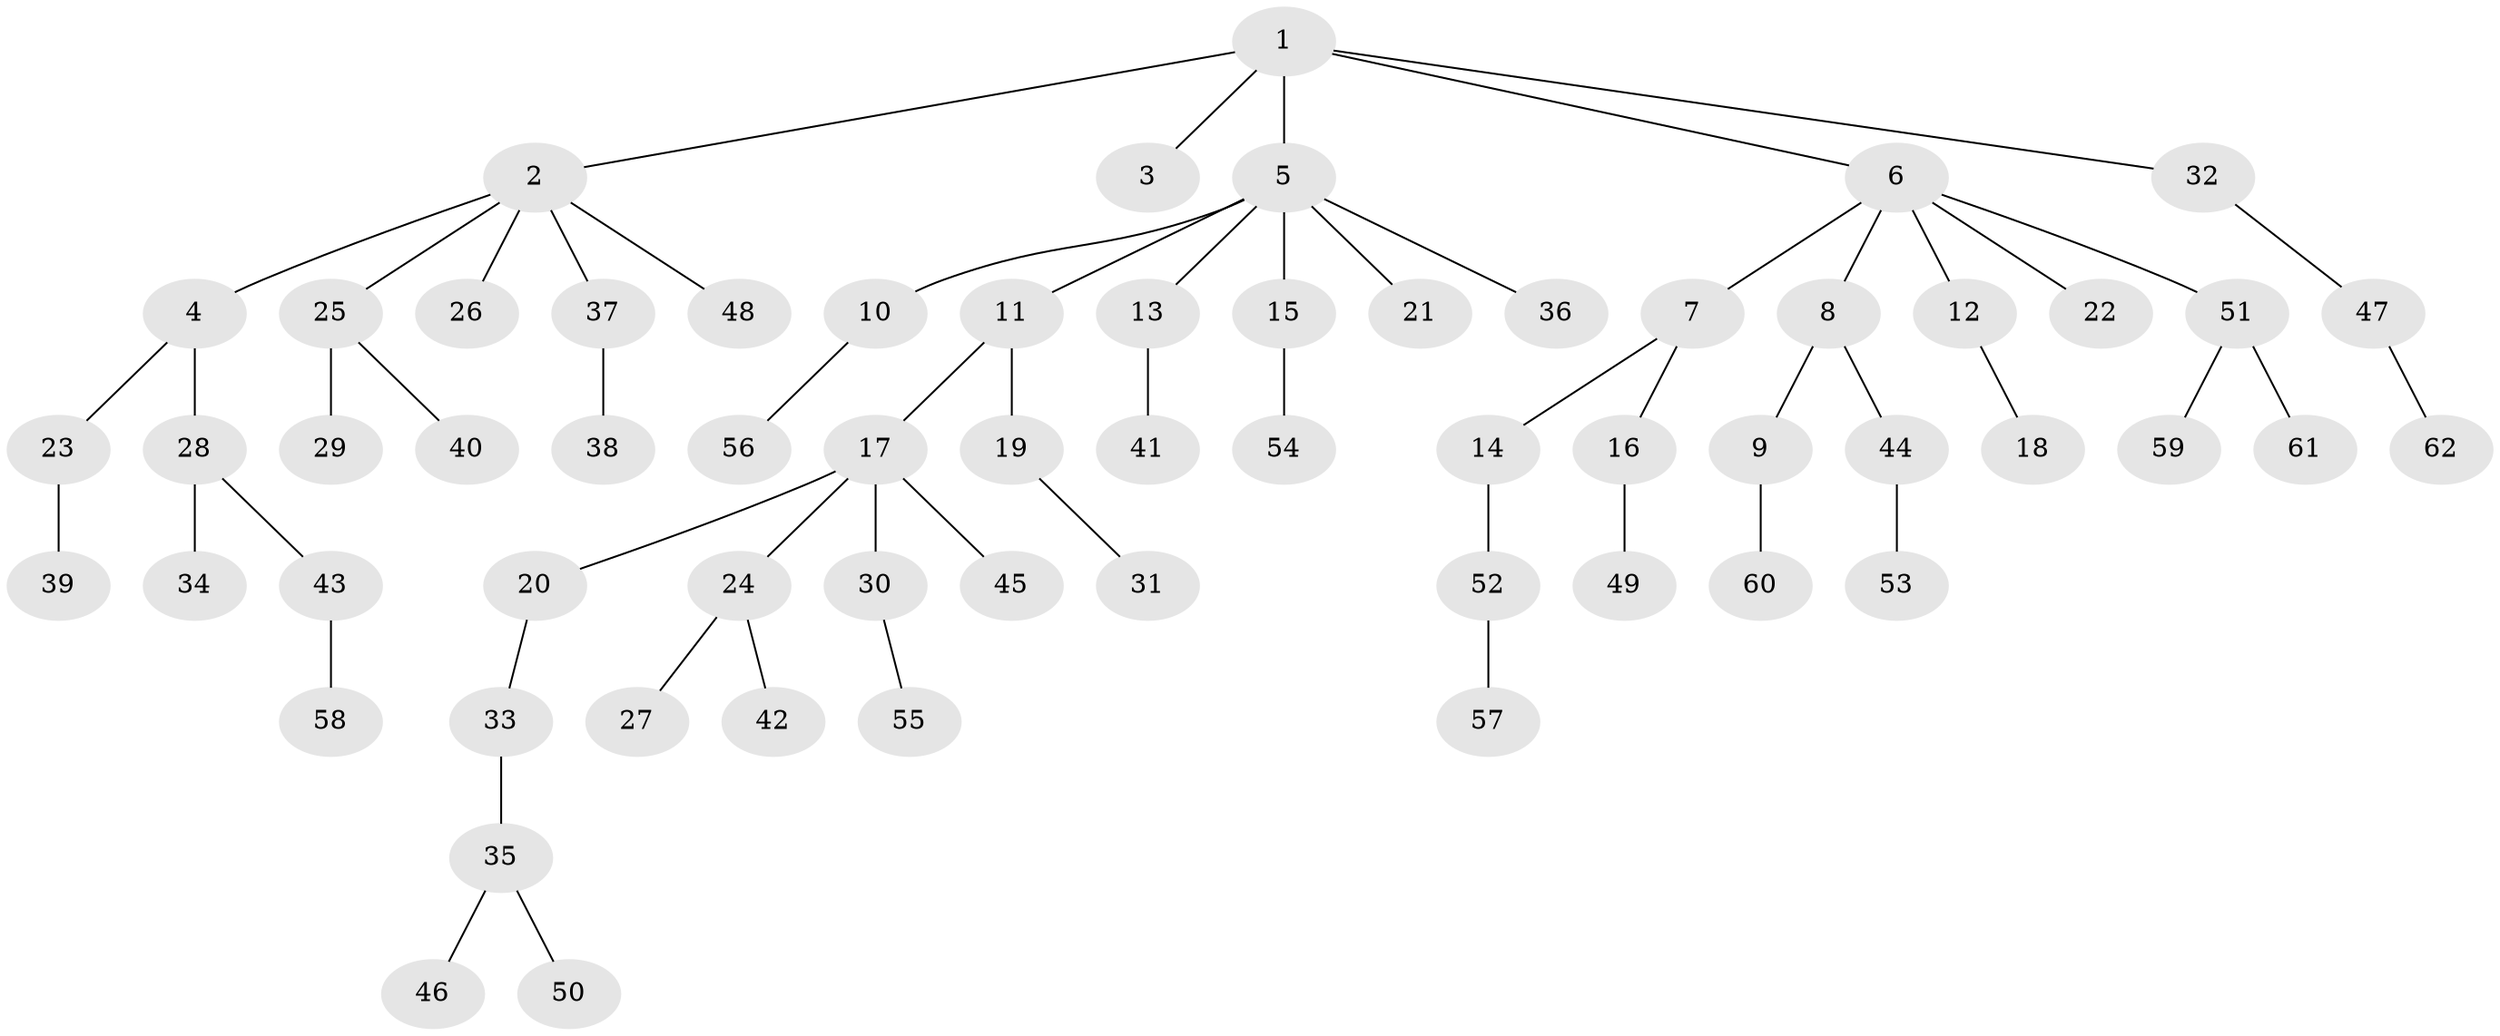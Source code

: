 // Generated by graph-tools (version 1.1) at 2025/15/03/09/25 04:15:39]
// undirected, 62 vertices, 61 edges
graph export_dot {
graph [start="1"]
  node [color=gray90,style=filled];
  1;
  2;
  3;
  4;
  5;
  6;
  7;
  8;
  9;
  10;
  11;
  12;
  13;
  14;
  15;
  16;
  17;
  18;
  19;
  20;
  21;
  22;
  23;
  24;
  25;
  26;
  27;
  28;
  29;
  30;
  31;
  32;
  33;
  34;
  35;
  36;
  37;
  38;
  39;
  40;
  41;
  42;
  43;
  44;
  45;
  46;
  47;
  48;
  49;
  50;
  51;
  52;
  53;
  54;
  55;
  56;
  57;
  58;
  59;
  60;
  61;
  62;
  1 -- 2;
  1 -- 3;
  1 -- 5;
  1 -- 6;
  1 -- 32;
  2 -- 4;
  2 -- 25;
  2 -- 26;
  2 -- 37;
  2 -- 48;
  4 -- 23;
  4 -- 28;
  5 -- 10;
  5 -- 11;
  5 -- 13;
  5 -- 15;
  5 -- 21;
  5 -- 36;
  6 -- 7;
  6 -- 8;
  6 -- 12;
  6 -- 22;
  6 -- 51;
  7 -- 14;
  7 -- 16;
  8 -- 9;
  8 -- 44;
  9 -- 60;
  10 -- 56;
  11 -- 17;
  11 -- 19;
  12 -- 18;
  13 -- 41;
  14 -- 52;
  15 -- 54;
  16 -- 49;
  17 -- 20;
  17 -- 24;
  17 -- 30;
  17 -- 45;
  19 -- 31;
  20 -- 33;
  23 -- 39;
  24 -- 27;
  24 -- 42;
  25 -- 29;
  25 -- 40;
  28 -- 34;
  28 -- 43;
  30 -- 55;
  32 -- 47;
  33 -- 35;
  35 -- 46;
  35 -- 50;
  37 -- 38;
  43 -- 58;
  44 -- 53;
  47 -- 62;
  51 -- 59;
  51 -- 61;
  52 -- 57;
}

